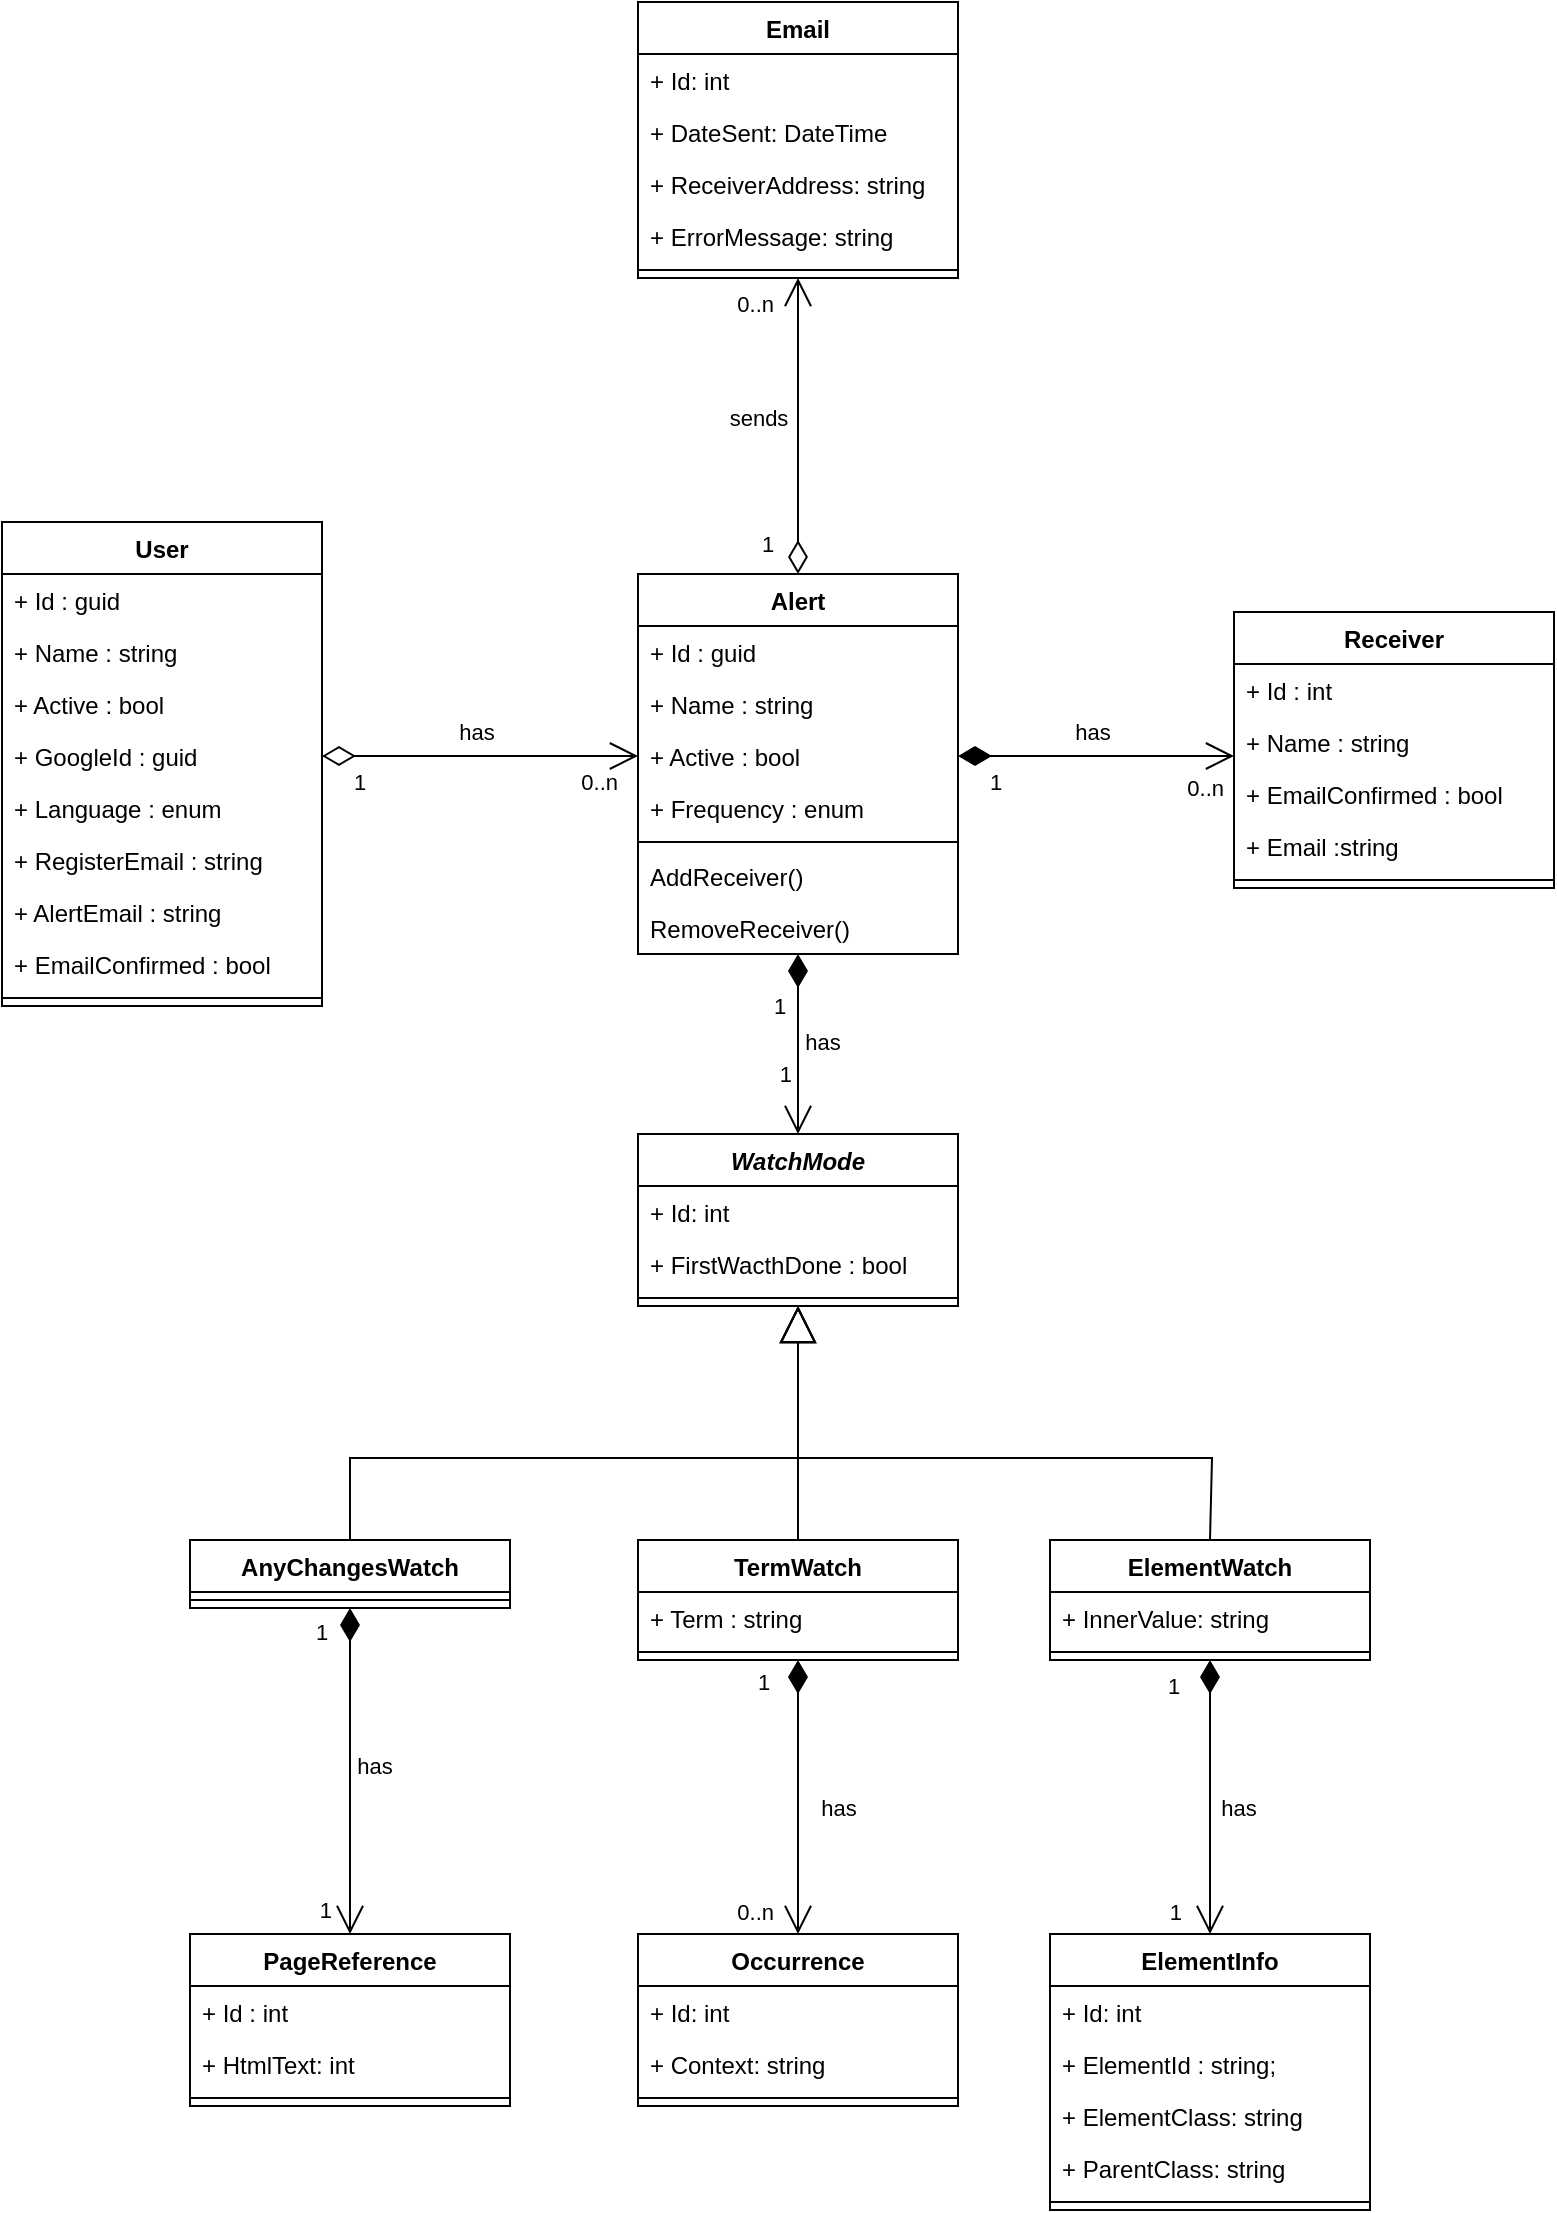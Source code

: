 <mxfile>
    <diagram id="C5RBs43oDa-KdzZeNtuy" name="Page-1">
        <mxGraphModel dx="2201" dy="641" grid="1" gridSize="10" guides="1" tooltips="1" connect="1" arrows="1" fold="1" page="1" pageScale="1" pageWidth="827" pageHeight="1169" math="0" shadow="0">
            <root>
                <mxCell id="WIyWlLk6GJQsqaUBKTNV-0"/>
                <mxCell id="WIyWlLk6GJQsqaUBKTNV-1" parent="WIyWlLk6GJQsqaUBKTNV-0"/>
                <mxCell id="zkfFHV4jXpPFQw0GAbJ--0" value="User" style="swimlane;fontStyle=1;align=center;verticalAlign=top;childLayout=stackLayout;horizontal=1;startSize=26;horizontalStack=0;resizeParent=1;resizeLast=0;collapsible=1;marginBottom=0;rounded=0;shadow=0;strokeWidth=1;" parent="WIyWlLk6GJQsqaUBKTNV-1" vertex="1">
                    <mxGeometry x="-800" y="293" width="160" height="242" as="geometry">
                        <mxRectangle x="40" y="60" width="160" height="26" as="alternateBounds"/>
                    </mxGeometry>
                </mxCell>
                <mxCell id="zkfFHV4jXpPFQw0GAbJ--1" value="+ Id : guid" style="text;align=left;verticalAlign=top;spacingLeft=4;spacingRight=4;overflow=hidden;rotatable=0;points=[[0,0.5],[1,0.5]];portConstraint=eastwest;" parent="zkfFHV4jXpPFQw0GAbJ--0" vertex="1">
                    <mxGeometry y="26" width="160" height="26" as="geometry"/>
                </mxCell>
                <mxCell id="zkfFHV4jXpPFQw0GAbJ--2" value="+ Name : string" style="text;align=left;verticalAlign=top;spacingLeft=4;spacingRight=4;overflow=hidden;rotatable=0;points=[[0,0.5],[1,0.5]];portConstraint=eastwest;rounded=0;shadow=0;html=0;" parent="zkfFHV4jXpPFQw0GAbJ--0" vertex="1">
                    <mxGeometry y="52" width="160" height="26" as="geometry"/>
                </mxCell>
                <mxCell id="y_DVmvTGEF5yLgAuHi2X-27" value="+ Active : bool" style="text;align=left;verticalAlign=top;spacingLeft=4;spacingRight=4;overflow=hidden;rotatable=0;points=[[0,0.5],[1,0.5]];portConstraint=eastwest;" parent="zkfFHV4jXpPFQw0GAbJ--0" vertex="1">
                    <mxGeometry y="78" width="160" height="26" as="geometry"/>
                </mxCell>
                <mxCell id="y_DVmvTGEF5yLgAuHi2X-3" value="+ GoogleId : guid" style="text;align=left;verticalAlign=top;spacingLeft=4;spacingRight=4;overflow=hidden;rotatable=0;points=[[0,0.5],[1,0.5]];portConstraint=eastwest;" parent="zkfFHV4jXpPFQw0GAbJ--0" vertex="1">
                    <mxGeometry y="104" width="160" height="26" as="geometry"/>
                </mxCell>
                <mxCell id="y_DVmvTGEF5yLgAuHi2X-4" value="+ Language : enum" style="text;align=left;verticalAlign=top;spacingLeft=4;spacingRight=4;overflow=hidden;rotatable=0;points=[[0,0.5],[1,0.5]];portConstraint=eastwest;" parent="zkfFHV4jXpPFQw0GAbJ--0" vertex="1">
                    <mxGeometry y="130" width="160" height="26" as="geometry"/>
                </mxCell>
                <mxCell id="zkfFHV4jXpPFQw0GAbJ--3" value="+ RegisterEmail : string" style="text;align=left;verticalAlign=top;spacingLeft=4;spacingRight=4;overflow=hidden;rotatable=0;points=[[0,0.5],[1,0.5]];portConstraint=eastwest;rounded=0;shadow=0;html=0;" parent="zkfFHV4jXpPFQw0GAbJ--0" vertex="1">
                    <mxGeometry y="156" width="160" height="26" as="geometry"/>
                </mxCell>
                <mxCell id="y_DVmvTGEF5yLgAuHi2X-2" value="+ AlertEmail : string" style="text;align=left;verticalAlign=top;spacingLeft=4;spacingRight=4;overflow=hidden;rotatable=0;points=[[0,0.5],[1,0.5]];portConstraint=eastwest;" parent="zkfFHV4jXpPFQw0GAbJ--0" vertex="1">
                    <mxGeometry y="182" width="160" height="26" as="geometry"/>
                </mxCell>
                <mxCell id="y_DVmvTGEF5yLgAuHi2X-24" value="+ EmailConfirmed : bool" style="text;align=left;verticalAlign=top;spacingLeft=4;spacingRight=4;overflow=hidden;rotatable=0;points=[[0,0.5],[1,0.5]];portConstraint=eastwest;" parent="zkfFHV4jXpPFQw0GAbJ--0" vertex="1">
                    <mxGeometry y="208" width="160" height="26" as="geometry"/>
                </mxCell>
                <mxCell id="zkfFHV4jXpPFQw0GAbJ--4" value="" style="line;html=1;strokeWidth=1;align=left;verticalAlign=middle;spacingTop=-1;spacingLeft=3;spacingRight=3;rotatable=0;labelPosition=right;points=[];portConstraint=eastwest;" parent="zkfFHV4jXpPFQw0GAbJ--0" vertex="1">
                    <mxGeometry y="234" width="160" height="8" as="geometry"/>
                </mxCell>
                <mxCell id="zkfFHV4jXpPFQw0GAbJ--17" value="Alert" style="swimlane;fontStyle=1;align=center;verticalAlign=top;childLayout=stackLayout;horizontal=1;startSize=26;horizontalStack=0;resizeParent=1;resizeLast=0;collapsible=1;marginBottom=0;rounded=0;shadow=0;strokeWidth=1;" parent="WIyWlLk6GJQsqaUBKTNV-1" vertex="1">
                    <mxGeometry x="-482" y="319" width="160" height="190" as="geometry">
                        <mxRectangle x="550" y="140" width="160" height="26" as="alternateBounds"/>
                    </mxGeometry>
                </mxCell>
                <mxCell id="zkfFHV4jXpPFQw0GAbJ--18" value="+ Id : guid" style="text;align=left;verticalAlign=top;spacingLeft=4;spacingRight=4;overflow=hidden;rotatable=0;points=[[0,0.5],[1,0.5]];portConstraint=eastwest;" parent="zkfFHV4jXpPFQw0GAbJ--17" vertex="1">
                    <mxGeometry y="26" width="160" height="26" as="geometry"/>
                </mxCell>
                <mxCell id="y_DVmvTGEF5yLgAuHi2X-29" value="+ Name : string" style="text;align=left;verticalAlign=top;spacingLeft=4;spacingRight=4;overflow=hidden;rotatable=0;points=[[0,0.5],[1,0.5]];portConstraint=eastwest;" parent="zkfFHV4jXpPFQw0GAbJ--17" vertex="1">
                    <mxGeometry y="52" width="160" height="26" as="geometry"/>
                </mxCell>
                <mxCell id="zkfFHV4jXpPFQw0GAbJ--19" value="+ Active : bool" style="text;align=left;verticalAlign=top;spacingLeft=4;spacingRight=4;overflow=hidden;rotatable=0;points=[[0,0.5],[1,0.5]];portConstraint=eastwest;rounded=0;shadow=0;html=0;" parent="zkfFHV4jXpPFQw0GAbJ--17" vertex="1">
                    <mxGeometry y="78" width="160" height="26" as="geometry"/>
                </mxCell>
                <mxCell id="y_DVmvTGEF5yLgAuHi2X-21" value="+ Frequency : enum" style="text;align=left;verticalAlign=top;spacingLeft=4;spacingRight=4;overflow=hidden;rotatable=0;points=[[0,0.5],[1,0.5]];portConstraint=eastwest;rounded=0;shadow=0;html=0;" parent="zkfFHV4jXpPFQw0GAbJ--17" vertex="1">
                    <mxGeometry y="104" width="160" height="26" as="geometry"/>
                </mxCell>
                <mxCell id="zkfFHV4jXpPFQw0GAbJ--23" value="" style="line;html=1;strokeWidth=1;align=left;verticalAlign=middle;spacingTop=-1;spacingLeft=3;spacingRight=3;rotatable=0;labelPosition=right;points=[];portConstraint=eastwest;" parent="zkfFHV4jXpPFQw0GAbJ--17" vertex="1">
                    <mxGeometry y="130" width="160" height="8" as="geometry"/>
                </mxCell>
                <mxCell id="y_DVmvTGEF5yLgAuHi2X-30" value="AddReceiver()" style="text;align=left;verticalAlign=top;spacingLeft=4;spacingRight=4;overflow=hidden;rotatable=0;points=[[0,0.5],[1,0.5]];portConstraint=eastwest;rounded=0;shadow=0;html=0;" parent="zkfFHV4jXpPFQw0GAbJ--17" vertex="1">
                    <mxGeometry y="138" width="160" height="26" as="geometry"/>
                </mxCell>
                <mxCell id="y_DVmvTGEF5yLgAuHi2X-31" value="RemoveReceiver()" style="text;align=left;verticalAlign=top;spacingLeft=4;spacingRight=4;overflow=hidden;rotatable=0;points=[[0,0.5],[1,0.5]];portConstraint=eastwest;rounded=0;shadow=0;html=0;" parent="zkfFHV4jXpPFQw0GAbJ--17" vertex="1">
                    <mxGeometry y="164" width="160" height="26" as="geometry"/>
                </mxCell>
                <mxCell id="y_DVmvTGEF5yLgAuHi2X-6" value="" style="resizable=0;align=right;verticalAlign=bottom;labelBackgroundColor=none;fontSize=12;" parent="WIyWlLk6GJQsqaUBKTNV-1" connectable="0" vertex="1">
                    <mxGeometry x="-449" y="410" as="geometry">
                        <mxPoint x="-71" y="35" as="offset"/>
                    </mxGeometry>
                </mxCell>
                <mxCell id="y_DVmvTGEF5yLgAuHi2X-14" value="Receiver" style="swimlane;fontStyle=1;align=center;verticalAlign=top;childLayout=stackLayout;horizontal=1;startSize=26;horizontalStack=0;resizeParent=1;resizeParentMax=0;resizeLast=0;collapsible=1;marginBottom=0;" parent="WIyWlLk6GJQsqaUBKTNV-1" vertex="1">
                    <mxGeometry x="-184" y="338" width="160" height="138" as="geometry"/>
                </mxCell>
                <mxCell id="y_DVmvTGEF5yLgAuHi2X-15" value="+ Id : int" style="text;strokeColor=none;fillColor=none;align=left;verticalAlign=top;spacingLeft=4;spacingRight=4;overflow=hidden;rotatable=0;points=[[0,0.5],[1,0.5]];portConstraint=eastwest;" parent="y_DVmvTGEF5yLgAuHi2X-14" vertex="1">
                    <mxGeometry y="26" width="160" height="26" as="geometry"/>
                </mxCell>
                <mxCell id="y_DVmvTGEF5yLgAuHi2X-22" value="+ Name : string" style="text;strokeColor=none;fillColor=none;align=left;verticalAlign=top;spacingLeft=4;spacingRight=4;overflow=hidden;rotatable=0;points=[[0,0.5],[1,0.5]];portConstraint=eastwest;" parent="y_DVmvTGEF5yLgAuHi2X-14" vertex="1">
                    <mxGeometry y="52" width="160" height="26" as="geometry"/>
                </mxCell>
                <mxCell id="y_DVmvTGEF5yLgAuHi2X-28" value="+ EmailConfirmed : bool" style="text;strokeColor=none;fillColor=none;align=left;verticalAlign=top;spacingLeft=4;spacingRight=4;overflow=hidden;rotatable=0;points=[[0,0.5],[1,0.5]];portConstraint=eastwest;" parent="y_DVmvTGEF5yLgAuHi2X-14" vertex="1">
                    <mxGeometry y="78" width="160" height="26" as="geometry"/>
                </mxCell>
                <mxCell id="y_DVmvTGEF5yLgAuHi2X-23" value="+ Email :string" style="text;strokeColor=none;fillColor=none;align=left;verticalAlign=top;spacingLeft=4;spacingRight=4;overflow=hidden;rotatable=0;points=[[0,0.5],[1,0.5]];portConstraint=eastwest;" parent="y_DVmvTGEF5yLgAuHi2X-14" vertex="1">
                    <mxGeometry y="104" width="160" height="26" as="geometry"/>
                </mxCell>
                <mxCell id="y_DVmvTGEF5yLgAuHi2X-16" value="" style="line;strokeWidth=1;fillColor=none;align=left;verticalAlign=middle;spacingTop=-1;spacingLeft=3;spacingRight=3;rotatable=0;labelPosition=right;points=[];portConstraint=eastwest;" parent="y_DVmvTGEF5yLgAuHi2X-14" vertex="1">
                    <mxGeometry y="130" width="160" height="8" as="geometry"/>
                </mxCell>
                <mxCell id="y_DVmvTGEF5yLgAuHi2X-32" value="has" style="endArrow=open;html=1;endSize=12;startArrow=diamondThin;startSize=14;startFill=1;edgeStyle=orthogonalEdgeStyle;rounded=0;exitX=1;exitY=0.5;exitDx=0;exitDy=0;entryX=0;entryY=0.769;entryDx=0;entryDy=0;entryPerimeter=0;" parent="WIyWlLk6GJQsqaUBKTNV-1" source="zkfFHV4jXpPFQw0GAbJ--19" target="y_DVmvTGEF5yLgAuHi2X-22" edge="1">
                    <mxGeometry x="-0.029" y="12" relative="1" as="geometry">
                        <mxPoint x="-298" y="410" as="sourcePoint"/>
                        <mxPoint x="-152" y="410" as="targetPoint"/>
                        <mxPoint as="offset"/>
                    </mxGeometry>
                </mxCell>
                <mxCell id="y_DVmvTGEF5yLgAuHi2X-33" value="1" style="edgeLabel;resizable=0;html=1;align=left;verticalAlign=top;" parent="y_DVmvTGEF5yLgAuHi2X-32" connectable="0" vertex="1">
                    <mxGeometry x="-1" relative="1" as="geometry">
                        <mxPoint x="14" as="offset"/>
                    </mxGeometry>
                </mxCell>
                <mxCell id="y_DVmvTGEF5yLgAuHi2X-34" value="0..n" style="edgeLabel;resizable=0;html=1;align=right;verticalAlign=top;" parent="y_DVmvTGEF5yLgAuHi2X-32" connectable="0" vertex="1">
                    <mxGeometry x="1" relative="1" as="geometry">
                        <mxPoint x="-4" y="3" as="offset"/>
                    </mxGeometry>
                </mxCell>
                <mxCell id="y_DVmvTGEF5yLgAuHi2X-35" value="WatchMode" style="swimlane;fontStyle=3;align=center;verticalAlign=top;childLayout=stackLayout;horizontal=1;startSize=26;horizontalStack=0;resizeParent=1;resizeParentMax=0;resizeLast=0;collapsible=1;marginBottom=0;" parent="WIyWlLk6GJQsqaUBKTNV-1" vertex="1">
                    <mxGeometry x="-482" y="599" width="160" height="86" as="geometry"/>
                </mxCell>
                <mxCell id="y_DVmvTGEF5yLgAuHi2X-36" value="+ Id: int" style="text;strokeColor=none;fillColor=none;align=left;verticalAlign=top;spacingLeft=4;spacingRight=4;overflow=hidden;rotatable=0;points=[[0,0.5],[1,0.5]];portConstraint=eastwest;" parent="y_DVmvTGEF5yLgAuHi2X-35" vertex="1">
                    <mxGeometry y="26" width="160" height="26" as="geometry"/>
                </mxCell>
                <mxCell id="IL8PNfp2ytm6pg072xDF-20" value="+ FirstWacthDone : bool" style="text;strokeColor=none;fillColor=none;align=left;verticalAlign=top;spacingLeft=4;spacingRight=4;overflow=hidden;rotatable=0;points=[[0,0.5],[1,0.5]];portConstraint=eastwest;" parent="y_DVmvTGEF5yLgAuHi2X-35" vertex="1">
                    <mxGeometry y="52" width="160" height="26" as="geometry"/>
                </mxCell>
                <mxCell id="y_DVmvTGEF5yLgAuHi2X-37" value="" style="line;strokeWidth=1;fillColor=none;align=left;verticalAlign=middle;spacingTop=-1;spacingLeft=3;spacingRight=3;rotatable=0;labelPosition=right;points=[];portConstraint=eastwest;" parent="y_DVmvTGEF5yLgAuHi2X-35" vertex="1">
                    <mxGeometry y="78" width="160" height="8" as="geometry"/>
                </mxCell>
                <mxCell id="y_DVmvTGEF5yLgAuHi2X-39" value="has" style="endArrow=open;html=1;endSize=12;startArrow=diamondThin;startSize=14;startFill=1;edgeStyle=orthogonalEdgeStyle;rounded=0;entryX=0.5;entryY=0;entryDx=0;entryDy=0;" parent="WIyWlLk6GJQsqaUBKTNV-1" source="zkfFHV4jXpPFQw0GAbJ--17" target="y_DVmvTGEF5yLgAuHi2X-35" edge="1">
                    <mxGeometry x="-0.029" y="12" relative="1" as="geometry">
                        <mxPoint x="-298" y="538" as="sourcePoint"/>
                        <mxPoint x="-322" y="578" as="targetPoint"/>
                        <mxPoint as="offset"/>
                    </mxGeometry>
                </mxCell>
                <mxCell id="y_DVmvTGEF5yLgAuHi2X-40" value="1" style="edgeLabel;resizable=0;html=1;align=left;verticalAlign=top;" parent="y_DVmvTGEF5yLgAuHi2X-39" connectable="0" vertex="1">
                    <mxGeometry x="-1" relative="1" as="geometry">
                        <mxPoint x="-14" y="13" as="offset"/>
                    </mxGeometry>
                </mxCell>
                <mxCell id="y_DVmvTGEF5yLgAuHi2X-41" value="1" style="edgeLabel;resizable=0;html=1;align=right;verticalAlign=top;" parent="y_DVmvTGEF5yLgAuHi2X-39" connectable="0" vertex="1">
                    <mxGeometry x="1" relative="1" as="geometry">
                        <mxPoint x="-3" y="-43" as="offset"/>
                    </mxGeometry>
                </mxCell>
                <mxCell id="IL8PNfp2ytm6pg072xDF-1" value="AnyChangesWatch" style="swimlane;fontStyle=1;align=center;verticalAlign=top;childLayout=stackLayout;horizontal=1;startSize=26;horizontalStack=0;resizeParent=1;resizeParentMax=0;resizeLast=0;collapsible=1;marginBottom=0;" parent="WIyWlLk6GJQsqaUBKTNV-1" vertex="1">
                    <mxGeometry x="-706" y="802" width="160" height="34" as="geometry"/>
                </mxCell>
                <mxCell id="IL8PNfp2ytm6pg072xDF-3" value="" style="line;strokeWidth=1;fillColor=none;align=left;verticalAlign=middle;spacingTop=-1;spacingLeft=3;spacingRight=3;rotatable=0;labelPosition=right;points=[];portConstraint=eastwest;" parent="IL8PNfp2ytm6pg072xDF-1" vertex="1">
                    <mxGeometry y="26" width="160" height="8" as="geometry"/>
                </mxCell>
                <mxCell id="IL8PNfp2ytm6pg072xDF-5" value="TermWatch" style="swimlane;fontStyle=1;align=center;verticalAlign=top;childLayout=stackLayout;horizontal=1;startSize=26;horizontalStack=0;resizeParent=1;resizeParentMax=0;resizeLast=0;collapsible=1;marginBottom=0;" parent="WIyWlLk6GJQsqaUBKTNV-1" vertex="1">
                    <mxGeometry x="-482" y="802" width="160" height="60" as="geometry"/>
                </mxCell>
                <mxCell id="IL8PNfp2ytm6pg072xDF-6" value="+ Term : string" style="text;strokeColor=none;fillColor=none;align=left;verticalAlign=top;spacingLeft=4;spacingRight=4;overflow=hidden;rotatable=0;points=[[0,0.5],[1,0.5]];portConstraint=eastwest;" parent="IL8PNfp2ytm6pg072xDF-5" vertex="1">
                    <mxGeometry y="26" width="160" height="26" as="geometry"/>
                </mxCell>
                <mxCell id="IL8PNfp2ytm6pg072xDF-7" value="" style="line;strokeWidth=1;fillColor=none;align=left;verticalAlign=middle;spacingTop=-1;spacingLeft=3;spacingRight=3;rotatable=0;labelPosition=right;points=[];portConstraint=eastwest;" parent="IL8PNfp2ytm6pg072xDF-5" vertex="1">
                    <mxGeometry y="52" width="160" height="8" as="geometry"/>
                </mxCell>
                <mxCell id="IL8PNfp2ytm6pg072xDF-9" value="ElementWatch" style="swimlane;fontStyle=1;align=center;verticalAlign=top;childLayout=stackLayout;horizontal=1;startSize=26;horizontalStack=0;resizeParent=1;resizeParentMax=0;resizeLast=0;collapsible=1;marginBottom=0;" parent="WIyWlLk6GJQsqaUBKTNV-1" vertex="1">
                    <mxGeometry x="-276" y="802" width="160" height="60" as="geometry"/>
                </mxCell>
                <mxCell id="erF2GCkGY189fPx6bUt2-32" value="+ InnerValue: string" style="text;strokeColor=none;fillColor=none;align=left;verticalAlign=top;spacingLeft=4;spacingRight=4;overflow=hidden;rotatable=0;points=[[0,0.5],[1,0.5]];portConstraint=eastwest;" parent="IL8PNfp2ytm6pg072xDF-9" vertex="1">
                    <mxGeometry y="26" width="160" height="26" as="geometry"/>
                </mxCell>
                <mxCell id="IL8PNfp2ytm6pg072xDF-11" value="" style="line;strokeWidth=1;fillColor=none;align=left;verticalAlign=middle;spacingTop=-1;spacingLeft=3;spacingRight=3;rotatable=0;labelPosition=right;points=[];portConstraint=eastwest;" parent="IL8PNfp2ytm6pg072xDF-9" vertex="1">
                    <mxGeometry y="52" width="160" height="8" as="geometry"/>
                </mxCell>
                <mxCell id="IL8PNfp2ytm6pg072xDF-13" value="" style="endArrow=block;endSize=16;endFill=0;html=1;rounded=0;entryX=0.5;entryY=1;entryDx=0;entryDy=0;exitX=0.5;exitY=0;exitDx=0;exitDy=0;" parent="WIyWlLk6GJQsqaUBKTNV-1" source="IL8PNfp2ytm6pg072xDF-1" target="y_DVmvTGEF5yLgAuHi2X-35" edge="1">
                    <mxGeometry width="160" relative="1" as="geometry">
                        <mxPoint x="-496" y="751" as="sourcePoint"/>
                        <mxPoint x="-403" y="711" as="targetPoint"/>
                        <Array as="points">
                            <mxPoint x="-626" y="761"/>
                            <mxPoint x="-402" y="761"/>
                        </Array>
                    </mxGeometry>
                </mxCell>
                <mxCell id="IL8PNfp2ytm6pg072xDF-14" value="" style="endArrow=block;endSize=16;endFill=0;html=1;rounded=0;entryX=0.5;entryY=1;entryDx=0;entryDy=0;" parent="WIyWlLk6GJQsqaUBKTNV-1" source="IL8PNfp2ytm6pg072xDF-5" target="y_DVmvTGEF5yLgAuHi2X-35" edge="1">
                    <mxGeometry width="160" relative="1" as="geometry">
                        <mxPoint x="-496" y="791" as="sourcePoint"/>
                        <mxPoint x="-426" y="719" as="targetPoint"/>
                        <Array as="points">
                            <mxPoint x="-402" y="769"/>
                        </Array>
                    </mxGeometry>
                </mxCell>
                <mxCell id="IL8PNfp2ytm6pg072xDF-15" value="" style="endArrow=block;endSize=16;endFill=0;html=1;rounded=0;exitX=0.5;exitY=0;exitDx=0;exitDy=0;entryX=0.5;entryY=1;entryDx=0;entryDy=0;" parent="WIyWlLk6GJQsqaUBKTNV-1" source="IL8PNfp2ytm6pg072xDF-9" target="y_DVmvTGEF5yLgAuHi2X-35" edge="1">
                    <mxGeometry width="160" relative="1" as="geometry">
                        <mxPoint x="-194.56" y="800.022" as="sourcePoint"/>
                        <mxPoint x="-466" y="669" as="targetPoint"/>
                        <Array as="points">
                            <mxPoint x="-195" y="761"/>
                            <mxPoint x="-402" y="761"/>
                        </Array>
                    </mxGeometry>
                </mxCell>
                <mxCell id="IL8PNfp2ytm6pg072xDF-21" value="PageReference" style="swimlane;fontStyle=1;align=center;verticalAlign=top;childLayout=stackLayout;horizontal=1;startSize=26;horizontalStack=0;resizeParent=1;resizeParentMax=0;resizeLast=0;collapsible=1;marginBottom=0;" parent="WIyWlLk6GJQsqaUBKTNV-1" vertex="1">
                    <mxGeometry x="-706" y="999" width="160" height="86" as="geometry"/>
                </mxCell>
                <mxCell id="IL8PNfp2ytm6pg072xDF-22" value="+ Id : int" style="text;strokeColor=none;fillColor=none;align=left;verticalAlign=top;spacingLeft=4;spacingRight=4;overflow=hidden;rotatable=0;points=[[0,0.5],[1,0.5]];portConstraint=eastwest;" parent="IL8PNfp2ytm6pg072xDF-21" vertex="1">
                    <mxGeometry y="26" width="160" height="26" as="geometry"/>
                </mxCell>
                <mxCell id="IL8PNfp2ytm6pg072xDF-41" value="+ HtmlText: int" style="text;strokeColor=none;fillColor=none;align=left;verticalAlign=top;spacingLeft=4;spacingRight=4;overflow=hidden;rotatable=0;points=[[0,0.5],[1,0.5]];portConstraint=eastwest;" parent="IL8PNfp2ytm6pg072xDF-21" vertex="1">
                    <mxGeometry y="52" width="160" height="26" as="geometry"/>
                </mxCell>
                <mxCell id="IL8PNfp2ytm6pg072xDF-23" value="" style="line;strokeWidth=1;fillColor=none;align=left;verticalAlign=middle;spacingTop=-1;spacingLeft=3;spacingRight=3;rotatable=0;labelPosition=right;points=[];portConstraint=eastwest;" parent="IL8PNfp2ytm6pg072xDF-21" vertex="1">
                    <mxGeometry y="78" width="160" height="8" as="geometry"/>
                </mxCell>
                <mxCell id="IL8PNfp2ytm6pg072xDF-25" value="Occurrence" style="swimlane;fontStyle=1;align=center;verticalAlign=top;childLayout=stackLayout;horizontal=1;startSize=26;horizontalStack=0;resizeParent=1;resizeParentMax=0;resizeLast=0;collapsible=1;marginBottom=0;" parent="WIyWlLk6GJQsqaUBKTNV-1" vertex="1">
                    <mxGeometry x="-482" y="999" width="160" height="86" as="geometry"/>
                </mxCell>
                <mxCell id="IL8PNfp2ytm6pg072xDF-26" value="+ Id: int" style="text;strokeColor=none;fillColor=none;align=left;verticalAlign=top;spacingLeft=4;spacingRight=4;overflow=hidden;rotatable=0;points=[[0,0.5],[1,0.5]];portConstraint=eastwest;" parent="IL8PNfp2ytm6pg072xDF-25" vertex="1">
                    <mxGeometry y="26" width="160" height="26" as="geometry"/>
                </mxCell>
                <mxCell id="erF2GCkGY189fPx6bUt2-36" value="+ Context: string" style="text;strokeColor=none;fillColor=none;align=left;verticalAlign=top;spacingLeft=4;spacingRight=4;overflow=hidden;rotatable=0;points=[[0,0.5],[1,0.5]];portConstraint=eastwest;" parent="IL8PNfp2ytm6pg072xDF-25" vertex="1">
                    <mxGeometry y="52" width="160" height="26" as="geometry"/>
                </mxCell>
                <mxCell id="IL8PNfp2ytm6pg072xDF-27" value="" style="line;strokeWidth=1;fillColor=none;align=left;verticalAlign=middle;spacingTop=-1;spacingLeft=3;spacingRight=3;rotatable=0;labelPosition=right;points=[];portConstraint=eastwest;" parent="IL8PNfp2ytm6pg072xDF-25" vertex="1">
                    <mxGeometry y="78" width="160" height="8" as="geometry"/>
                </mxCell>
                <mxCell id="IL8PNfp2ytm6pg072xDF-29" value="ElementInfo" style="swimlane;fontStyle=1;align=center;verticalAlign=top;childLayout=stackLayout;horizontal=1;startSize=26;horizontalStack=0;resizeParent=1;resizeParentMax=0;resizeLast=0;collapsible=1;marginBottom=0;" parent="WIyWlLk6GJQsqaUBKTNV-1" vertex="1">
                    <mxGeometry x="-276" y="999" width="160" height="138" as="geometry"/>
                </mxCell>
                <mxCell id="erF2GCkGY189fPx6bUt2-31" value="+ Id: int" style="text;strokeColor=none;fillColor=none;align=left;verticalAlign=top;spacingLeft=4;spacingRight=4;overflow=hidden;rotatable=0;points=[[0,0.5],[1,0.5]];portConstraint=eastwest;" parent="IL8PNfp2ytm6pg072xDF-29" vertex="1">
                    <mxGeometry y="26" width="160" height="26" as="geometry"/>
                </mxCell>
                <mxCell id="erF2GCkGY189fPx6bUt2-30" value="+ ElementId : string;" style="text;strokeColor=none;fillColor=none;align=left;verticalAlign=top;spacingLeft=4;spacingRight=4;overflow=hidden;rotatable=0;points=[[0,0.5],[1,0.5]];portConstraint=eastwest;" parent="IL8PNfp2ytm6pg072xDF-29" vertex="1">
                    <mxGeometry y="52" width="160" height="26" as="geometry"/>
                </mxCell>
                <mxCell id="IL8PNfp2ytm6pg072xDF-30" value="+ ElementClass: string" style="text;strokeColor=none;fillColor=none;align=left;verticalAlign=top;spacingLeft=4;spacingRight=4;overflow=hidden;rotatable=0;points=[[0,0.5],[1,0.5]];portConstraint=eastwest;" parent="IL8PNfp2ytm6pg072xDF-29" vertex="1">
                    <mxGeometry y="78" width="160" height="26" as="geometry"/>
                </mxCell>
                <mxCell id="erF2GCkGY189fPx6bUt2-35" value="+ ParentClass: string" style="text;strokeColor=none;fillColor=none;align=left;verticalAlign=top;spacingLeft=4;spacingRight=4;overflow=hidden;rotatable=0;points=[[0,0.5],[1,0.5]];portConstraint=eastwest;" parent="IL8PNfp2ytm6pg072xDF-29" vertex="1">
                    <mxGeometry y="104" width="160" height="26" as="geometry"/>
                </mxCell>
                <mxCell id="IL8PNfp2ytm6pg072xDF-31" value="" style="line;strokeWidth=1;fillColor=none;align=left;verticalAlign=middle;spacingTop=-1;spacingLeft=3;spacingRight=3;rotatable=0;labelPosition=right;points=[];portConstraint=eastwest;" parent="IL8PNfp2ytm6pg072xDF-29" vertex="1">
                    <mxGeometry y="130" width="160" height="8" as="geometry"/>
                </mxCell>
                <mxCell id="IL8PNfp2ytm6pg072xDF-33" value="Email" style="swimlane;fontStyle=1;align=center;verticalAlign=top;childLayout=stackLayout;horizontal=1;startSize=26;horizontalStack=0;resizeParent=1;resizeParentMax=0;resizeLast=0;collapsible=1;marginBottom=0;" parent="WIyWlLk6GJQsqaUBKTNV-1" vertex="1">
                    <mxGeometry x="-482" y="33" width="160" height="138" as="geometry"/>
                </mxCell>
                <mxCell id="IL8PNfp2ytm6pg072xDF-34" value="+ Id: int" style="text;strokeColor=none;fillColor=none;align=left;verticalAlign=top;spacingLeft=4;spacingRight=4;overflow=hidden;rotatable=0;points=[[0,0.5],[1,0.5]];portConstraint=eastwest;" parent="IL8PNfp2ytm6pg072xDF-33" vertex="1">
                    <mxGeometry y="26" width="160" height="26" as="geometry"/>
                </mxCell>
                <mxCell id="erF2GCkGY189fPx6bUt2-37" value="+ DateSent: DateTime" style="text;strokeColor=none;fillColor=none;align=left;verticalAlign=top;spacingLeft=4;spacingRight=4;overflow=hidden;rotatable=0;points=[[0,0.5],[1,0.5]];portConstraint=eastwest;" parent="IL8PNfp2ytm6pg072xDF-33" vertex="1">
                    <mxGeometry y="52" width="160" height="26" as="geometry"/>
                </mxCell>
                <mxCell id="erF2GCkGY189fPx6bUt2-38" value="+ ReceiverAddress: string" style="text;strokeColor=none;fillColor=none;align=left;verticalAlign=top;spacingLeft=4;spacingRight=4;overflow=hidden;rotatable=0;points=[[0,0.5],[1,0.5]];portConstraint=eastwest;" parent="IL8PNfp2ytm6pg072xDF-33" vertex="1">
                    <mxGeometry y="78" width="160" height="26" as="geometry"/>
                </mxCell>
                <mxCell id="erF2GCkGY189fPx6bUt2-13" value="+ ErrorMessage: string" style="text;strokeColor=none;fillColor=none;align=left;verticalAlign=top;spacingLeft=4;spacingRight=4;overflow=hidden;rotatable=0;points=[[0,0.5],[1,0.5]];portConstraint=eastwest;" parent="IL8PNfp2ytm6pg072xDF-33" vertex="1">
                    <mxGeometry y="104" width="160" height="26" as="geometry"/>
                </mxCell>
                <mxCell id="IL8PNfp2ytm6pg072xDF-35" value="" style="line;strokeWidth=1;fillColor=none;align=left;verticalAlign=middle;spacingTop=-1;spacingLeft=3;spacingRight=3;rotatable=0;labelPosition=right;points=[];portConstraint=eastwest;" parent="IL8PNfp2ytm6pg072xDF-33" vertex="1">
                    <mxGeometry y="130" width="160" height="8" as="geometry"/>
                </mxCell>
                <mxCell id="erF2GCkGY189fPx6bUt2-7" value="has" style="endArrow=open;html=1;endSize=12;startArrow=diamondThin;startSize=14;startFill=0;edgeStyle=orthogonalEdgeStyle;rounded=0;exitX=1;exitY=0.5;exitDx=0;exitDy=0;entryX=0;entryY=0.5;entryDx=0;entryDy=0;" parent="WIyWlLk6GJQsqaUBKTNV-1" source="y_DVmvTGEF5yLgAuHi2X-3" target="zkfFHV4jXpPFQw0GAbJ--19" edge="1">
                    <mxGeometry x="-0.029" y="12" relative="1" as="geometry">
                        <mxPoint x="-662" y="409.6" as="sourcePoint"/>
                        <mxPoint x="-502" y="409.6" as="targetPoint"/>
                        <mxPoint as="offset"/>
                    </mxGeometry>
                </mxCell>
                <mxCell id="erF2GCkGY189fPx6bUt2-8" value="1" style="edgeLabel;resizable=0;html=1;align=left;verticalAlign=top;" parent="erF2GCkGY189fPx6bUt2-7" connectable="0" vertex="1">
                    <mxGeometry x="-1" relative="1" as="geometry">
                        <mxPoint x="14" as="offset"/>
                    </mxGeometry>
                </mxCell>
                <mxCell id="erF2GCkGY189fPx6bUt2-9" value="0..n" style="edgeLabel;resizable=0;html=1;align=right;verticalAlign=top;" parent="erF2GCkGY189fPx6bUt2-7" connectable="0" vertex="1">
                    <mxGeometry x="1" relative="1" as="geometry">
                        <mxPoint x="-10" as="offset"/>
                    </mxGeometry>
                </mxCell>
                <mxCell id="erF2GCkGY189fPx6bUt2-10" value="sends" style="endArrow=open;html=1;endSize=12;startArrow=diamondThin;startSize=14;startFill=0;edgeStyle=orthogonalEdgeStyle;rounded=0;exitX=0.5;exitY=0;exitDx=0;exitDy=0;entryX=0.5;entryY=1;entryDx=0;entryDy=0;" parent="WIyWlLk6GJQsqaUBKTNV-1" source="zkfFHV4jXpPFQw0GAbJ--17" target="IL8PNfp2ytm6pg072xDF-33" edge="1">
                    <mxGeometry x="0.052" y="20" relative="1" as="geometry">
                        <mxPoint x="-492" y="258" as="sourcePoint"/>
                        <mxPoint x="-334" y="258" as="targetPoint"/>
                        <mxPoint as="offset"/>
                    </mxGeometry>
                </mxCell>
                <mxCell id="erF2GCkGY189fPx6bUt2-11" value="1" style="edgeLabel;resizable=0;html=1;align=left;verticalAlign=top;" parent="erF2GCkGY189fPx6bUt2-10" connectable="0" vertex="1">
                    <mxGeometry x="-1" relative="1" as="geometry">
                        <mxPoint x="-20" y="-28" as="offset"/>
                    </mxGeometry>
                </mxCell>
                <mxCell id="erF2GCkGY189fPx6bUt2-12" value="0..n" style="edgeLabel;resizable=0;html=1;align=right;verticalAlign=top;" parent="erF2GCkGY189fPx6bUt2-10" connectable="0" vertex="1">
                    <mxGeometry x="1" relative="1" as="geometry">
                        <mxPoint x="-12" as="offset"/>
                    </mxGeometry>
                </mxCell>
                <mxCell id="erF2GCkGY189fPx6bUt2-14" value="has" style="endArrow=open;html=1;endSize=12;startArrow=diamondThin;startSize=14;startFill=1;edgeStyle=orthogonalEdgeStyle;rounded=0;exitX=0.5;exitY=1;exitDx=0;exitDy=0;entryX=0.5;entryY=0;entryDx=0;entryDy=0;" parent="WIyWlLk6GJQsqaUBKTNV-1" source="IL8PNfp2ytm6pg072xDF-1" target="IL8PNfp2ytm6pg072xDF-21" edge="1">
                    <mxGeometry x="-0.029" y="12" relative="1" as="geometry">
                        <mxPoint x="-626.32" y="862.78" as="sourcePoint"/>
                        <mxPoint x="-626" y="958" as="targetPoint"/>
                        <mxPoint as="offset"/>
                    </mxGeometry>
                </mxCell>
                <mxCell id="erF2GCkGY189fPx6bUt2-15" value="1" style="edgeLabel;resizable=0;html=1;align=left;verticalAlign=top;" parent="erF2GCkGY189fPx6bUt2-14" connectable="0" vertex="1">
                    <mxGeometry x="-1" relative="1" as="geometry">
                        <mxPoint x="-19" y="-1" as="offset"/>
                    </mxGeometry>
                </mxCell>
                <mxCell id="erF2GCkGY189fPx6bUt2-16" value="1" style="edgeLabel;resizable=0;html=1;align=right;verticalAlign=top;" parent="erF2GCkGY189fPx6bUt2-14" connectable="0" vertex="1">
                    <mxGeometry x="1" relative="1" as="geometry">
                        <mxPoint x="-9" y="-25" as="offset"/>
                    </mxGeometry>
                </mxCell>
                <mxCell id="erF2GCkGY189fPx6bUt2-24" value="has" style="endArrow=open;html=1;endSize=12;startArrow=diamondThin;startSize=14;startFill=1;edgeStyle=orthogonalEdgeStyle;rounded=0;entryX=0.5;entryY=0;entryDx=0;entryDy=0;exitX=0.5;exitY=1;exitDx=0;exitDy=0;" parent="WIyWlLk6GJQsqaUBKTNV-1" source="IL8PNfp2ytm6pg072xDF-5" target="IL8PNfp2ytm6pg072xDF-25" edge="1">
                    <mxGeometry x="0.081" y="20" relative="1" as="geometry">
                        <mxPoint x="-402" y="898" as="sourcePoint"/>
                        <mxPoint x="-242" y="918" as="targetPoint"/>
                        <Array as="points"/>
                        <mxPoint as="offset"/>
                    </mxGeometry>
                </mxCell>
                <mxCell id="erF2GCkGY189fPx6bUt2-25" value="1" style="edgeLabel;resizable=0;html=1;align=left;verticalAlign=top;" parent="erF2GCkGY189fPx6bUt2-24" connectable="0" vertex="1">
                    <mxGeometry x="-1" relative="1" as="geometry">
                        <mxPoint x="-22" y="-2" as="offset"/>
                    </mxGeometry>
                </mxCell>
                <mxCell id="erF2GCkGY189fPx6bUt2-26" value="0..n" style="edgeLabel;resizable=0;html=1;align=right;verticalAlign=top;" parent="erF2GCkGY189fPx6bUt2-24" connectable="0" vertex="1">
                    <mxGeometry x="1" relative="1" as="geometry">
                        <mxPoint x="-12" y="-24" as="offset"/>
                    </mxGeometry>
                </mxCell>
                <mxCell id="erF2GCkGY189fPx6bUt2-27" value="has" style="endArrow=open;html=1;endSize=12;startArrow=diamondThin;startSize=14;startFill=1;edgeStyle=orthogonalEdgeStyle;rounded=0;exitX=0.5;exitY=1;exitDx=0;exitDy=0;entryX=0.5;entryY=0;entryDx=0;entryDy=0;" parent="WIyWlLk6GJQsqaUBKTNV-1" source="IL8PNfp2ytm6pg072xDF-9" target="IL8PNfp2ytm6pg072xDF-29" edge="1">
                    <mxGeometry x="0.081" y="14" relative="1" as="geometry">
                        <mxPoint x="-202" y="918" as="sourcePoint"/>
                        <mxPoint x="-262" y="958" as="targetPoint"/>
                        <mxPoint as="offset"/>
                    </mxGeometry>
                </mxCell>
                <mxCell id="erF2GCkGY189fPx6bUt2-28" value="1" style="edgeLabel;resizable=0;html=1;align=left;verticalAlign=top;" parent="erF2GCkGY189fPx6bUt2-27" connectable="0" vertex="1">
                    <mxGeometry x="-1" relative="1" as="geometry">
                        <mxPoint x="-23" as="offset"/>
                    </mxGeometry>
                </mxCell>
                <mxCell id="erF2GCkGY189fPx6bUt2-29" value="1" style="edgeLabel;resizable=0;html=1;align=right;verticalAlign=top;" parent="erF2GCkGY189fPx6bUt2-27" connectable="0" vertex="1">
                    <mxGeometry x="1" relative="1" as="geometry">
                        <mxPoint x="-14" y="-24" as="offset"/>
                    </mxGeometry>
                </mxCell>
            </root>
        </mxGraphModel>
    </diagram>
</mxfile>